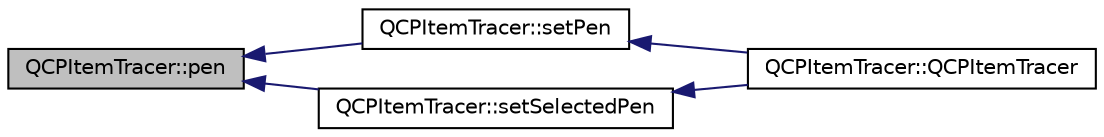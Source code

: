 digraph "QCPItemTracer::pen"
{
  edge [fontname="Helvetica",fontsize="10",labelfontname="Helvetica",labelfontsize="10"];
  node [fontname="Helvetica",fontsize="10",shape=record];
  rankdir="LR";
  Node56 [label="QCPItemTracer::pen",height=0.2,width=0.4,color="black", fillcolor="grey75", style="filled", fontcolor="black"];
  Node56 -> Node57 [dir="back",color="midnightblue",fontsize="10",style="solid",fontname="Helvetica"];
  Node57 [label="QCPItemTracer::setPen",height=0.2,width=0.4,color="black", fillcolor="white", style="filled",URL="$d9/da3/class_q_c_p_item_tracer.html#af8048636fc1ef0152e51809b008df2ca"];
  Node57 -> Node58 [dir="back",color="midnightblue",fontsize="10",style="solid",fontname="Helvetica"];
  Node58 [label="QCPItemTracer::QCPItemTracer",height=0.2,width=0.4,color="black", fillcolor="white", style="filled",URL="$d9/da3/class_q_c_p_item_tracer.html#adc5ca846eeac323db4aa1fc4081e36be"];
  Node56 -> Node59 [dir="back",color="midnightblue",fontsize="10",style="solid",fontname="Helvetica"];
  Node59 [label="QCPItemTracer::setSelectedPen",height=0.2,width=0.4,color="black", fillcolor="white", style="filled",URL="$d9/da3/class_q_c_p_item_tracer.html#ae1bf70db7f13f928660168cd3e5069f3"];
  Node59 -> Node58 [dir="back",color="midnightblue",fontsize="10",style="solid",fontname="Helvetica"];
}
